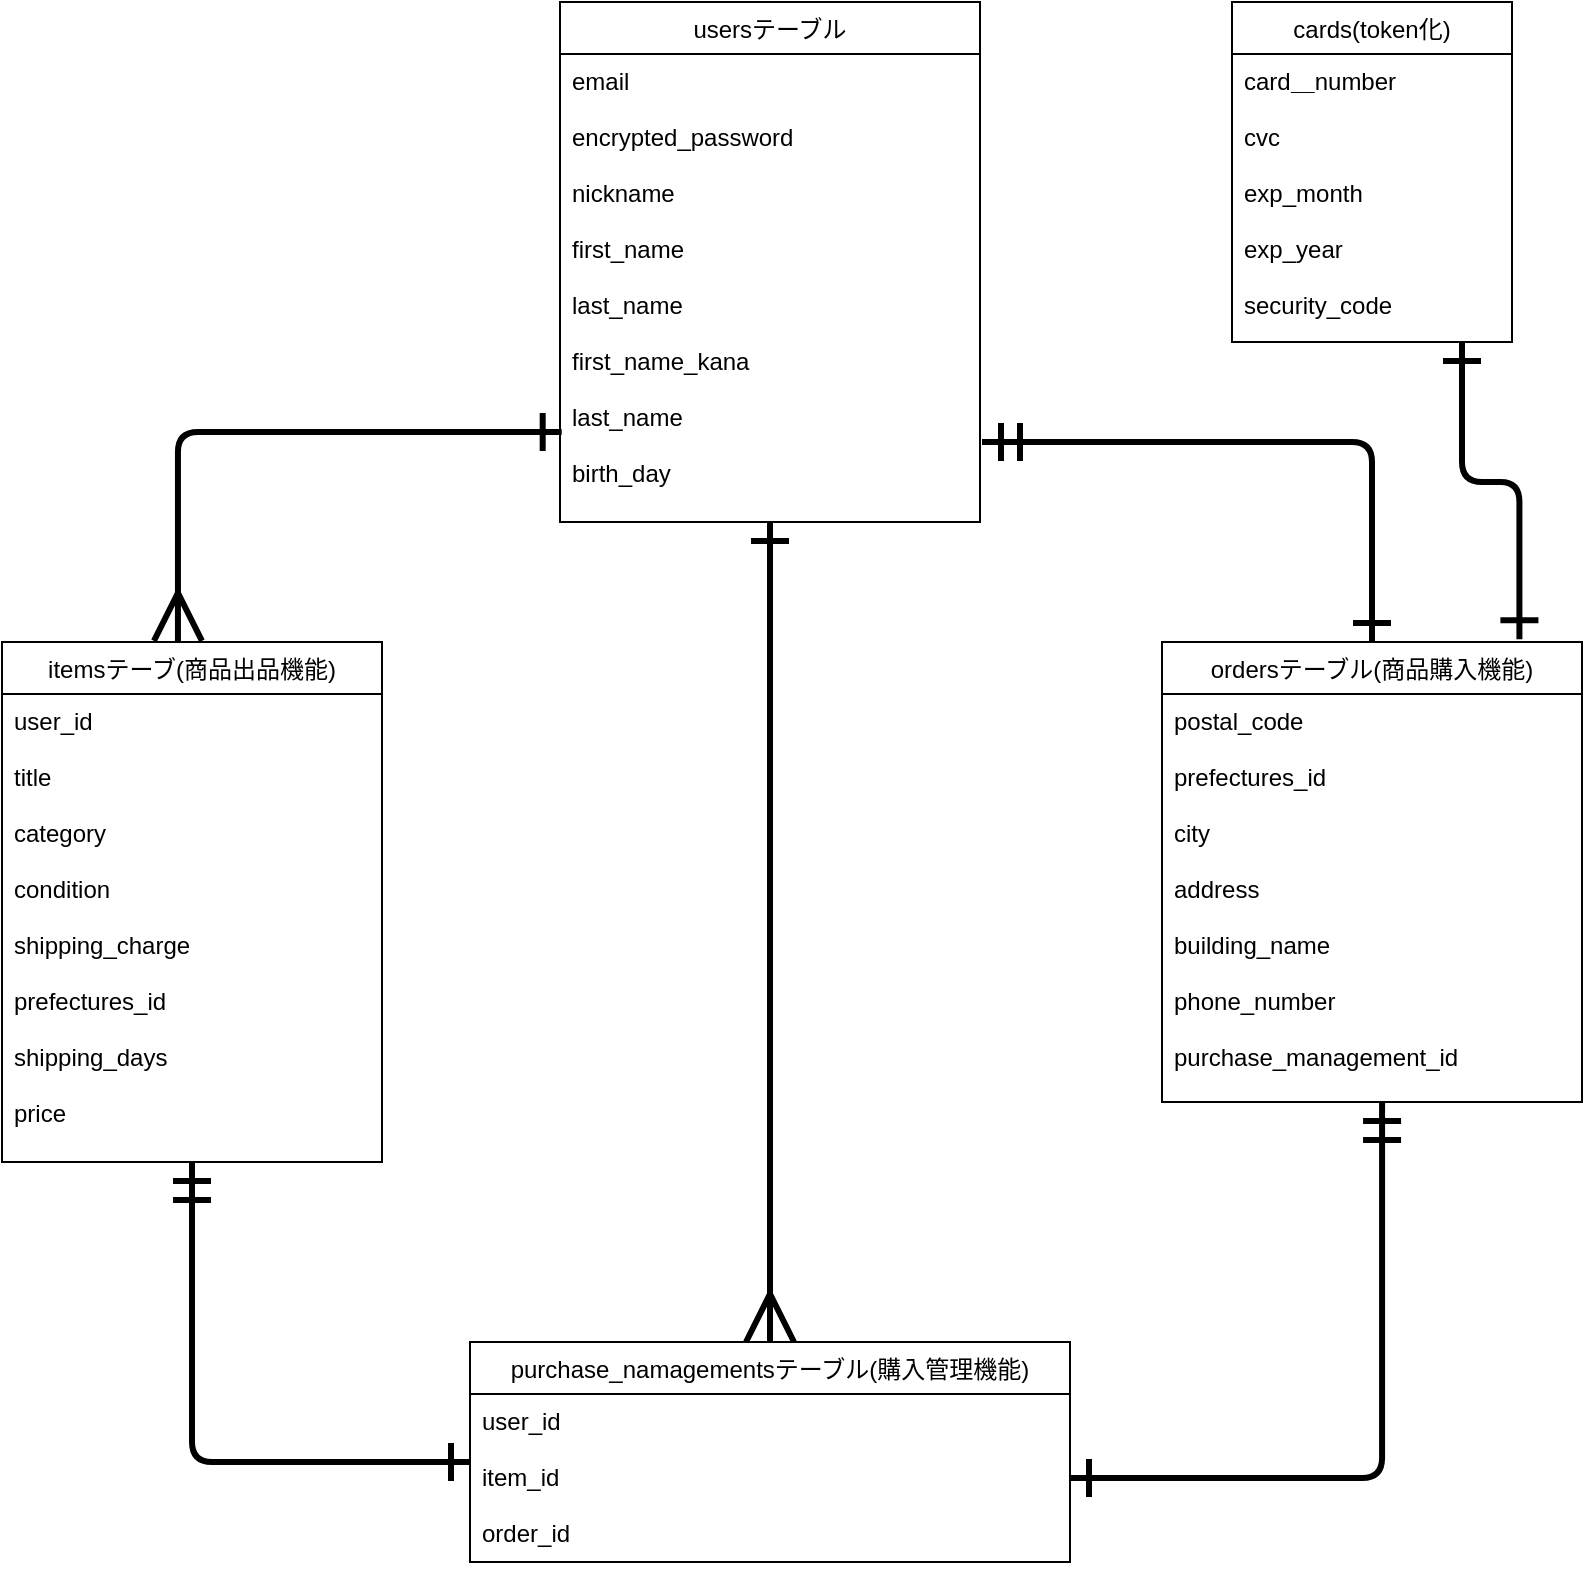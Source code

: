<mxfile>
    <diagram id="KItO4JbuNP9Iq-o-pWtd" name="ページ1">
        <mxGraphModel dx="621" dy="1108" grid="1" gridSize="10" guides="1" tooltips="1" connect="1" arrows="1" fold="1" page="1" pageScale="1" pageWidth="827" pageHeight="1169" math="0" shadow="0">
            <root>
                <mxCell id="0"/>
                <mxCell id="1" parent="0"/>
                <mxCell id="23" style="edgeStyle=elbowEdgeStyle;html=1;elbow=vertical;endArrow=ERone;endFill=0;startArrow=ERmandOne;startFill=0;strokeWidth=3;endSize=15;startSize=15;" edge="1" parent="1" source="2" target="10">
                    <mxGeometry relative="1" as="geometry">
                        <Array as="points">
                            <mxPoint x="260" y="810"/>
                        </Array>
                    </mxGeometry>
                </mxCell>
                <mxCell id="2" value="itemsテーブ(商品出品機能)" style="swimlane;fontStyle=0;childLayout=stackLayout;horizontal=1;startSize=26;fillColor=none;horizontalStack=0;resizeParent=1;resizeParentMax=0;resizeLast=0;collapsible=1;marginBottom=0;" vertex="1" parent="1">
                    <mxGeometry x="30" y="400" width="190" height="260" as="geometry"/>
                </mxCell>
                <mxCell id="3" value="user_id&#10;&#10;title&#10;&#10;category&#10;&#10;condition&#10;&#10;shipping_charge&#10;&#10;prefectures_id&#10;&#10;shipping_days&#10;&#10;price" style="text;strokeColor=none;fillColor=none;align=left;verticalAlign=top;spacingLeft=4;spacingRight=4;overflow=hidden;rotatable=0;points=[[0,0.5],[1,0.5]];portConstraint=eastwest;" vertex="1" parent="2">
                    <mxGeometry y="26" width="190" height="234" as="geometry"/>
                </mxCell>
                <mxCell id="6" value="ordersテーブル(商品購入機能)" style="swimlane;fontStyle=0;childLayout=stackLayout;horizontal=1;startSize=26;fillColor=none;horizontalStack=0;resizeParent=1;resizeParentMax=0;resizeLast=0;collapsible=1;marginBottom=0;" vertex="1" parent="1">
                    <mxGeometry x="610" y="400" width="210" height="230" as="geometry"/>
                </mxCell>
                <mxCell id="7" value="postal_code&#10;&#10;prefectures_id&#10;&#10;city&#10;&#10;address&#10;&#10;building_name&#10;&#10;phone_number&#10;&#10;purchase_management_id" style="text;strokeColor=none;fillColor=none;align=left;verticalAlign=top;spacingLeft=4;spacingRight=4;overflow=hidden;rotatable=0;points=[[0,0.5],[1,0.5]];portConstraint=eastwest;" vertex="1" parent="6">
                    <mxGeometry y="26" width="210" height="204" as="geometry"/>
                </mxCell>
                <mxCell id="10" value="purchase_namagementsテーブル(購入管理機能)" style="swimlane;fontStyle=0;childLayout=stackLayout;horizontal=1;startSize=26;fillColor=none;horizontalStack=0;resizeParent=1;resizeParentMax=0;resizeLast=0;collapsible=1;marginBottom=0;" vertex="1" parent="1">
                    <mxGeometry x="264" y="750" width="300" height="110" as="geometry"/>
                </mxCell>
                <mxCell id="11" value="user_id&#10;&#10;item_id&#10;&#10;order_id" style="text;strokeColor=none;fillColor=none;align=left;verticalAlign=top;spacingLeft=4;spacingRight=4;overflow=hidden;rotatable=0;points=[[0,0.5],[1,0.5]];portConstraint=eastwest;" vertex="1" parent="10">
                    <mxGeometry y="26" width="300" height="84" as="geometry"/>
                </mxCell>
                <mxCell id="29" style="edgeStyle=elbowEdgeStyle;elbow=vertical;html=1;entryX=0.851;entryY=-0.006;entryDx=0;entryDy=0;entryPerimeter=0;startArrow=ERone;startFill=0;endArrow=ERone;endFill=0;startSize=15;endSize=15;strokeWidth=3;" edge="1" parent="1" source="14" target="6">
                    <mxGeometry relative="1" as="geometry">
                        <Array as="points">
                            <mxPoint x="760" y="320"/>
                            <mxPoint x="760" y="230"/>
                        </Array>
                    </mxGeometry>
                </mxCell>
                <mxCell id="14" value="cards(token化)" style="swimlane;fontStyle=0;childLayout=stackLayout;horizontal=1;startSize=26;fillColor=none;horizontalStack=0;resizeParent=1;resizeParentMax=0;resizeLast=0;collapsible=1;marginBottom=0;" vertex="1" parent="1">
                    <mxGeometry x="645" y="80" width="140" height="170" as="geometry"/>
                </mxCell>
                <mxCell id="15" value="card＿number&#10;&#10;cvc&#10;&#10;exp_month&#10;&#10;exp_year&#10;&#10;security_code" style="text;strokeColor=none;fillColor=none;align=left;verticalAlign=top;spacingLeft=4;spacingRight=4;overflow=hidden;rotatable=0;points=[[0,0.5],[1,0.5]];portConstraint=eastwest;" vertex="1" parent="14">
                    <mxGeometry y="26" width="140" height="144" as="geometry"/>
                </mxCell>
                <mxCell id="18" value="usersテーブル" style="swimlane;fontStyle=0;childLayout=stackLayout;horizontal=1;startSize=26;fillColor=none;horizontalStack=0;resizeParent=1;resizeParentMax=0;resizeLast=0;collapsible=1;marginBottom=0;" vertex="1" parent="1">
                    <mxGeometry x="309" y="80" width="210" height="260" as="geometry"/>
                </mxCell>
                <mxCell id="20" value="email&#10;&#10;encrypted_password&#10;&#10;nickname&#10;&#10;first_name&#10;&#10;last_name&#10;&#10;first_name_kana&#10;&#10;last_name&#10;&#10;birth_day" style="text;strokeColor=none;fillColor=none;align=left;verticalAlign=top;spacingLeft=4;spacingRight=4;overflow=hidden;rotatable=0;points=[[0,0.5],[1,0.5]];portConstraint=eastwest;" vertex="1" parent="18">
                    <mxGeometry y="26" width="210" height="234" as="geometry"/>
                </mxCell>
                <mxCell id="24" style="edgeStyle=elbowEdgeStyle;html=1;entryX=0.004;entryY=0.806;entryDx=0;entryDy=0;entryPerimeter=0;elbow=vertical;exitX=0.463;exitY=-0.002;exitDx=0;exitDy=0;exitPerimeter=0;strokeWidth=3;endArrow=ERone;endFill=0;startArrow=ERmany;startFill=0;endSize=15;startSize=20;" edge="1" parent="1" source="2" target="20">
                    <mxGeometry relative="1" as="geometry">
                        <Array as="points">
                            <mxPoint x="210" y="295"/>
                        </Array>
                    </mxGeometry>
                </mxCell>
                <mxCell id="26" style="edgeStyle=none;html=1;entryX=0.5;entryY=0;entryDx=0;entryDy=0;strokeWidth=3;startArrow=ERone;startFill=0;endArrow=ERmany;endFill=0;startSize=15;endSize=20;" edge="1" parent="1" source="20" target="10">
                    <mxGeometry relative="1" as="geometry"/>
                </mxCell>
                <mxCell id="27" style="edgeStyle=elbowEdgeStyle;html=1;entryX=0.5;entryY=0;entryDx=0;entryDy=0;elbow=vertical;strokeWidth=3;startArrow=ERmandOne;startFill=0;endArrow=ERone;endFill=0;endSize=15;startSize=15;" edge="1" parent="1" target="6">
                    <mxGeometry relative="1" as="geometry">
                        <mxPoint x="520" y="300" as="sourcePoint"/>
                        <Array as="points">
                            <mxPoint x="620" y="300"/>
                        </Array>
                    </mxGeometry>
                </mxCell>
                <mxCell id="28" style="edgeStyle=elbowEdgeStyle;elbow=vertical;html=1;entryX=1;entryY=0.5;entryDx=0;entryDy=0;startArrow=ERmandOne;startFill=0;endArrow=ERone;endFill=0;startSize=15;endSize=15;strokeWidth=3;exitX=0.524;exitY=1;exitDx=0;exitDy=0;exitPerimeter=0;" edge="1" parent="1" source="7" target="11">
                    <mxGeometry relative="1" as="geometry">
                        <Array as="points">
                            <mxPoint x="715" y="818"/>
                        </Array>
                    </mxGeometry>
                </mxCell>
            </root>
        </mxGraphModel>
    </diagram>
</mxfile>